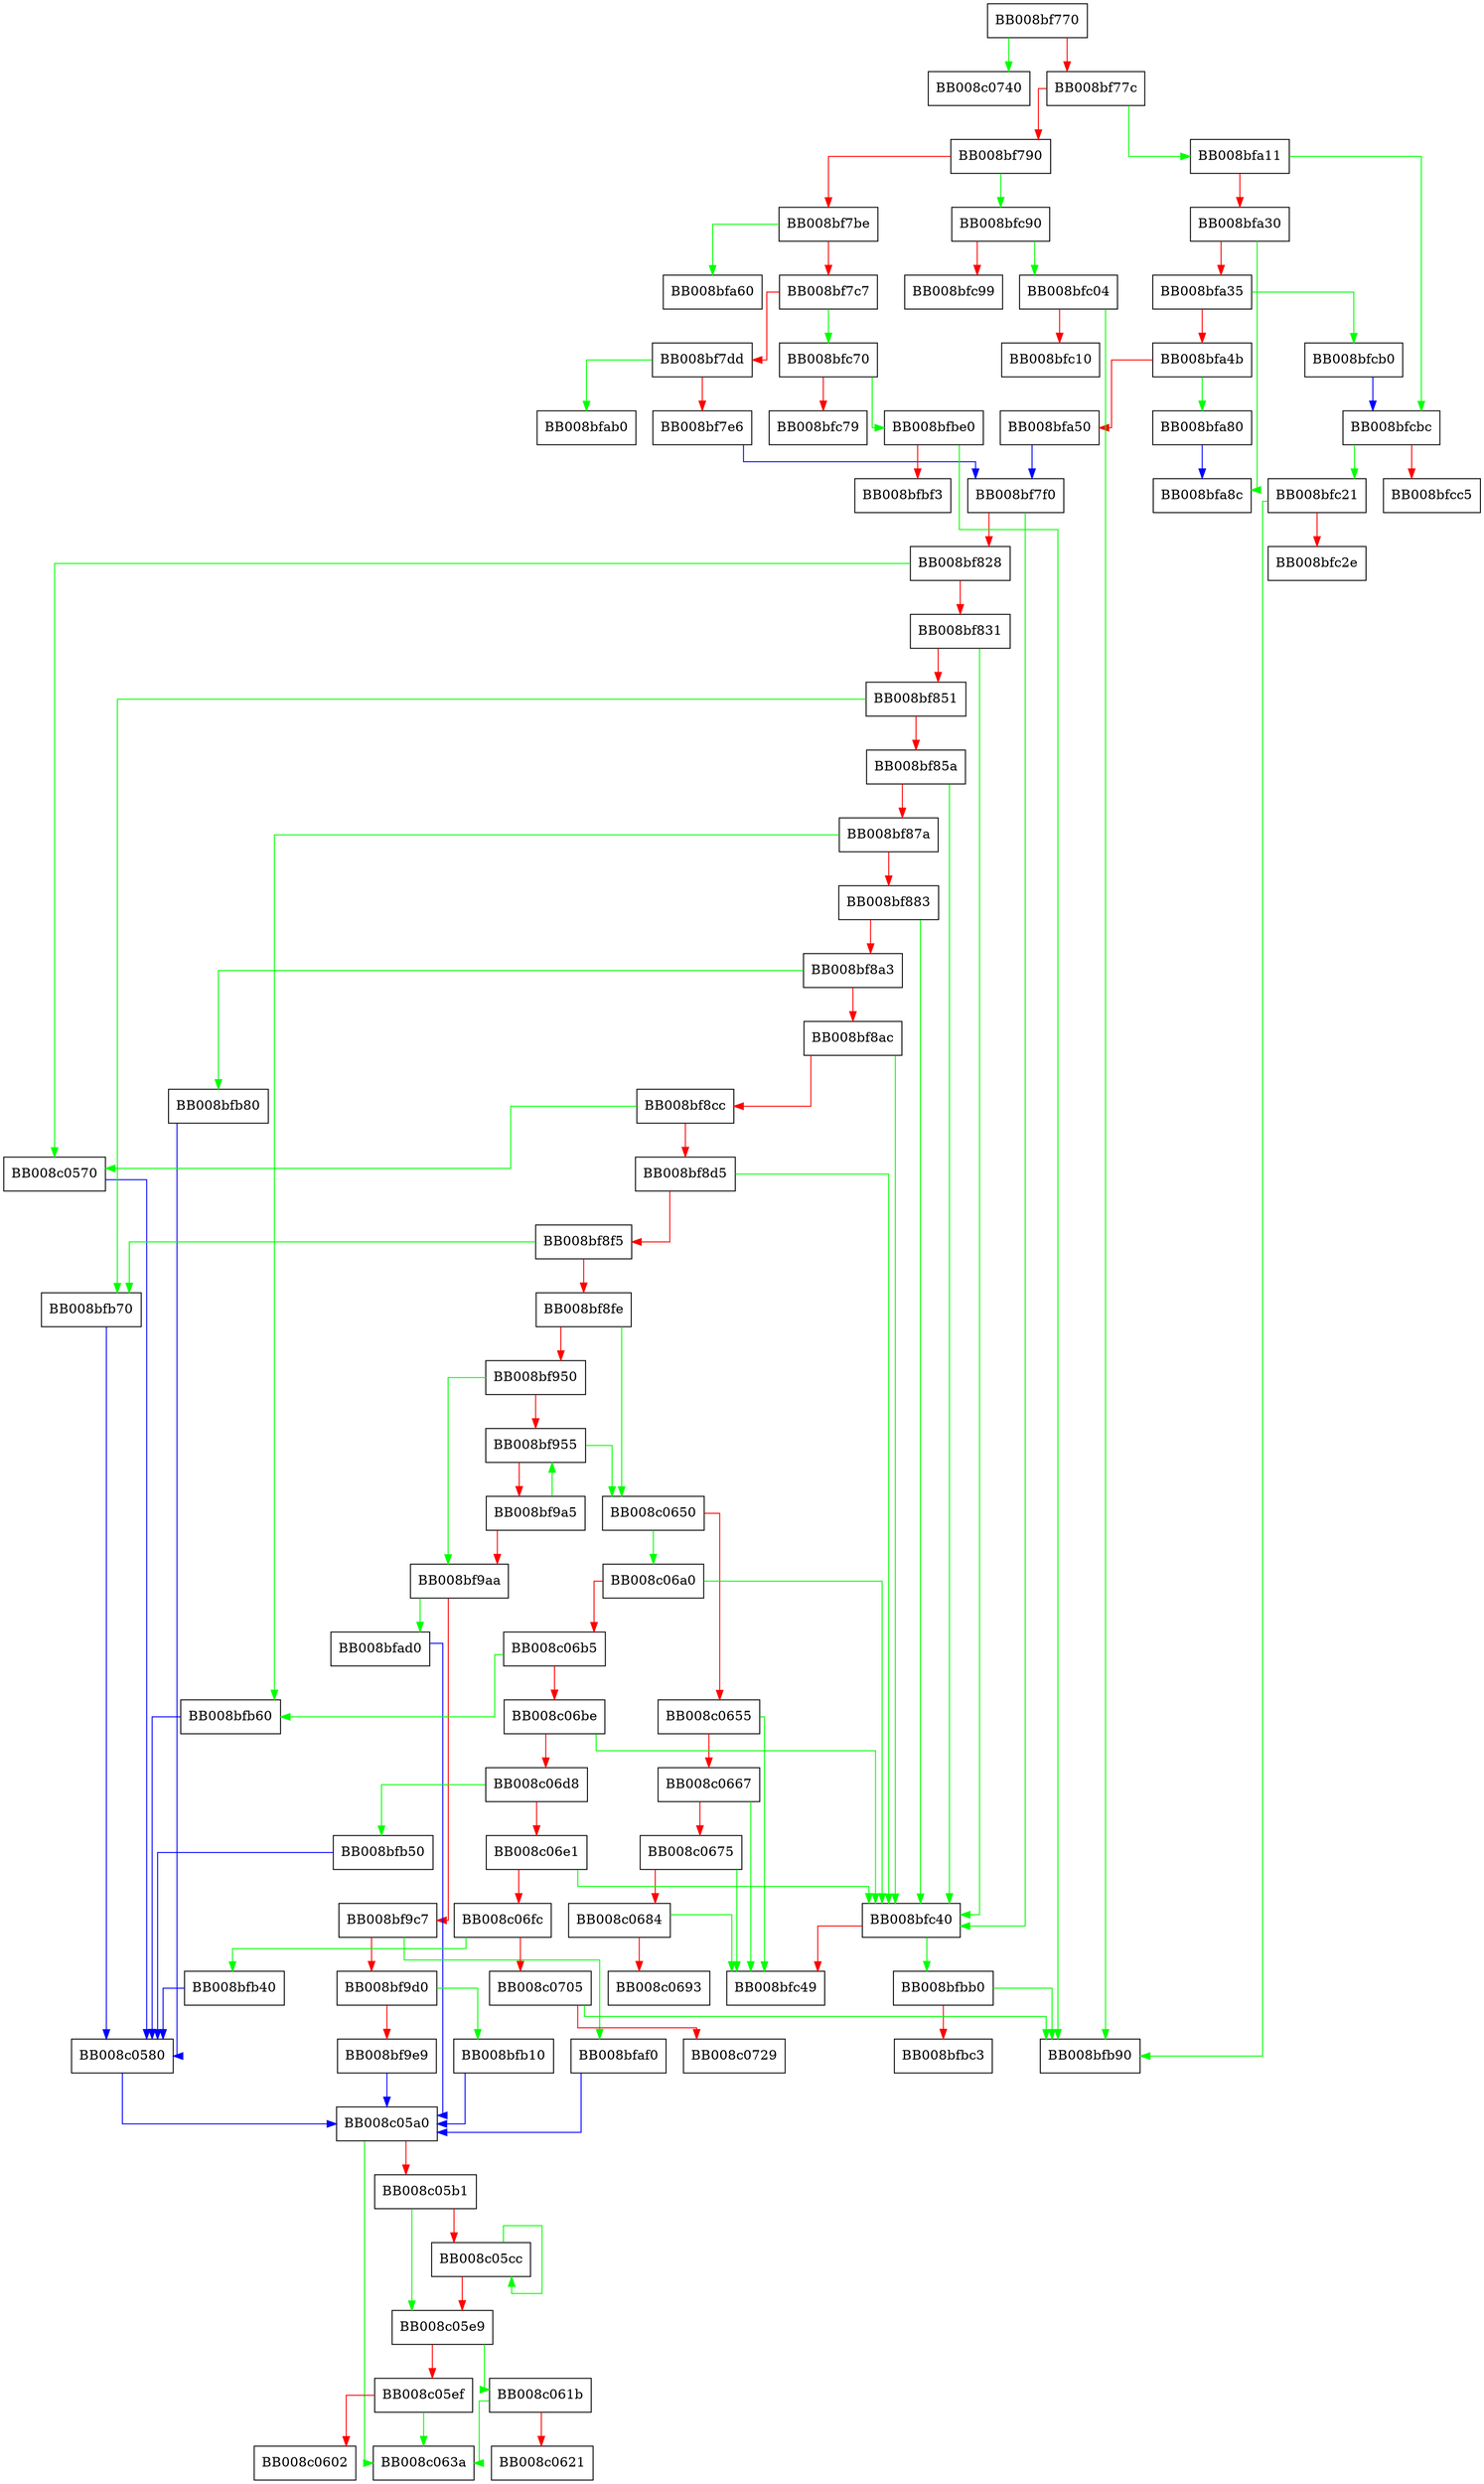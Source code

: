 digraph __strncpy_sse2_unaligned {
  node [shape="box"];
  graph [splines=ortho];
  BB008bf770 -> BB008c0740 [color="green"];
  BB008bf770 -> BB008bf77c [color="red"];
  BB008bf77c -> BB008bfa11 [color="green"];
  BB008bf77c -> BB008bf790 [color="red"];
  BB008bf790 -> BB008bfc90 [color="green"];
  BB008bf790 -> BB008bf7be [color="red"];
  BB008bf7be -> BB008bfa60 [color="green"];
  BB008bf7be -> BB008bf7c7 [color="red"];
  BB008bf7c7 -> BB008bfc70 [color="green"];
  BB008bf7c7 -> BB008bf7dd [color="red"];
  BB008bf7dd -> BB008bfab0 [color="green"];
  BB008bf7dd -> BB008bf7e6 [color="red"];
  BB008bf7e6 -> BB008bf7f0 [color="blue"];
  BB008bf7f0 -> BB008bfc40 [color="green"];
  BB008bf7f0 -> BB008bf828 [color="red"];
  BB008bf828 -> BB008c0570 [color="green"];
  BB008bf828 -> BB008bf831 [color="red"];
  BB008bf831 -> BB008bfc40 [color="green"];
  BB008bf831 -> BB008bf851 [color="red"];
  BB008bf851 -> BB008bfb70 [color="green"];
  BB008bf851 -> BB008bf85a [color="red"];
  BB008bf85a -> BB008bfc40 [color="green"];
  BB008bf85a -> BB008bf87a [color="red"];
  BB008bf87a -> BB008bfb60 [color="green"];
  BB008bf87a -> BB008bf883 [color="red"];
  BB008bf883 -> BB008bfc40 [color="green"];
  BB008bf883 -> BB008bf8a3 [color="red"];
  BB008bf8a3 -> BB008bfb80 [color="green"];
  BB008bf8a3 -> BB008bf8ac [color="red"];
  BB008bf8ac -> BB008bfc40 [color="green"];
  BB008bf8ac -> BB008bf8cc [color="red"];
  BB008bf8cc -> BB008c0570 [color="green"];
  BB008bf8cc -> BB008bf8d5 [color="red"];
  BB008bf8d5 -> BB008bfc40 [color="green"];
  BB008bf8d5 -> BB008bf8f5 [color="red"];
  BB008bf8f5 -> BB008bfb70 [color="green"];
  BB008bf8f5 -> BB008bf8fe [color="red"];
  BB008bf8fe -> BB008c0650 [color="green"];
  BB008bf8fe -> BB008bf950 [color="red"];
  BB008bf950 -> BB008bf9aa [color="green"];
  BB008bf950 -> BB008bf955 [color="red"];
  BB008bf955 -> BB008c0650 [color="green"];
  BB008bf955 -> BB008bf9a5 [color="red"];
  BB008bf9a5 -> BB008bf955 [color="green"];
  BB008bf9a5 -> BB008bf9aa [color="red"];
  BB008bf9aa -> BB008bfad0 [color="green"];
  BB008bf9aa -> BB008bf9c7 [color="red"];
  BB008bf9c7 -> BB008bfaf0 [color="green"];
  BB008bf9c7 -> BB008bf9d0 [color="red"];
  BB008bf9d0 -> BB008bfb10 [color="green"];
  BB008bf9d0 -> BB008bf9e9 [color="red"];
  BB008bf9e9 -> BB008c05a0 [color="blue"];
  BB008bfa11 -> BB008bfcbc [color="green"];
  BB008bfa11 -> BB008bfa30 [color="red"];
  BB008bfa30 -> BB008bfa8c [color="green"];
  BB008bfa30 -> BB008bfa35 [color="red"];
  BB008bfa35 -> BB008bfcb0 [color="green"];
  BB008bfa35 -> BB008bfa4b [color="red"];
  BB008bfa4b -> BB008bfa80 [color="green"];
  BB008bfa4b -> BB008bfa50 [color="red"];
  BB008bfa50 -> BB008bf7f0 [color="blue"];
  BB008bfa80 -> BB008bfa8c [color="blue"];
  BB008bfad0 -> BB008c05a0 [color="blue"];
  BB008bfaf0 -> BB008c05a0 [color="blue"];
  BB008bfb10 -> BB008c05a0 [color="blue"];
  BB008bfb40 -> BB008c0580 [color="blue"];
  BB008bfb50 -> BB008c0580 [color="blue"];
  BB008bfb60 -> BB008c0580 [color="blue"];
  BB008bfb70 -> BB008c0580 [color="blue"];
  BB008bfb80 -> BB008c0580 [color="blue"];
  BB008bfbb0 -> BB008bfb90 [color="green"];
  BB008bfbb0 -> BB008bfbc3 [color="red"];
  BB008bfbe0 -> BB008bfb90 [color="green"];
  BB008bfbe0 -> BB008bfbf3 [color="red"];
  BB008bfc04 -> BB008bfb90 [color="green"];
  BB008bfc04 -> BB008bfc10 [color="red"];
  BB008bfc21 -> BB008bfb90 [color="green"];
  BB008bfc21 -> BB008bfc2e [color="red"];
  BB008bfc40 -> BB008bfbb0 [color="green"];
  BB008bfc40 -> BB008bfc49 [color="red"];
  BB008bfc70 -> BB008bfbe0 [color="green"];
  BB008bfc70 -> BB008bfc79 [color="red"];
  BB008bfc90 -> BB008bfc04 [color="green"];
  BB008bfc90 -> BB008bfc99 [color="red"];
  BB008bfcb0 -> BB008bfcbc [color="blue"];
  BB008bfcbc -> BB008bfc21 [color="green"];
  BB008bfcbc -> BB008bfcc5 [color="red"];
  BB008c0570 -> BB008c0580 [color="blue"];
  BB008c0580 -> BB008c05a0 [color="blue"];
  BB008c05a0 -> BB008c063a [color="green"];
  BB008c05a0 -> BB008c05b1 [color="red"];
  BB008c05b1 -> BB008c05e9 [color="green"];
  BB008c05b1 -> BB008c05cc [color="red"];
  BB008c05cc -> BB008c05cc [color="green"];
  BB008c05cc -> BB008c05e9 [color="red"];
  BB008c05e9 -> BB008c061b [color="green"];
  BB008c05e9 -> BB008c05ef [color="red"];
  BB008c05ef -> BB008c063a [color="green"];
  BB008c05ef -> BB008c0602 [color="red"];
  BB008c061b -> BB008c063a [color="green"];
  BB008c061b -> BB008c0621 [color="red"];
  BB008c0650 -> BB008c06a0 [color="green"];
  BB008c0650 -> BB008c0655 [color="red"];
  BB008c0655 -> BB008bfc49 [color="green"];
  BB008c0655 -> BB008c0667 [color="red"];
  BB008c0667 -> BB008bfc49 [color="green"];
  BB008c0667 -> BB008c0675 [color="red"];
  BB008c0675 -> BB008bfc49 [color="green"];
  BB008c0675 -> BB008c0684 [color="red"];
  BB008c0684 -> BB008bfc49 [color="green"];
  BB008c0684 -> BB008c0693 [color="red"];
  BB008c06a0 -> BB008bfc40 [color="green"];
  BB008c06a0 -> BB008c06b5 [color="red"];
  BB008c06b5 -> BB008bfb60 [color="green"];
  BB008c06b5 -> BB008c06be [color="red"];
  BB008c06be -> BB008bfc40 [color="green"];
  BB008c06be -> BB008c06d8 [color="red"];
  BB008c06d8 -> BB008bfb50 [color="green"];
  BB008c06d8 -> BB008c06e1 [color="red"];
  BB008c06e1 -> BB008bfc40 [color="green"];
  BB008c06e1 -> BB008c06fc [color="red"];
  BB008c06fc -> BB008bfb40 [color="green"];
  BB008c06fc -> BB008c0705 [color="red"];
  BB008c0705 -> BB008bfb90 [color="green"];
  BB008c0705 -> BB008c0729 [color="red"];
}